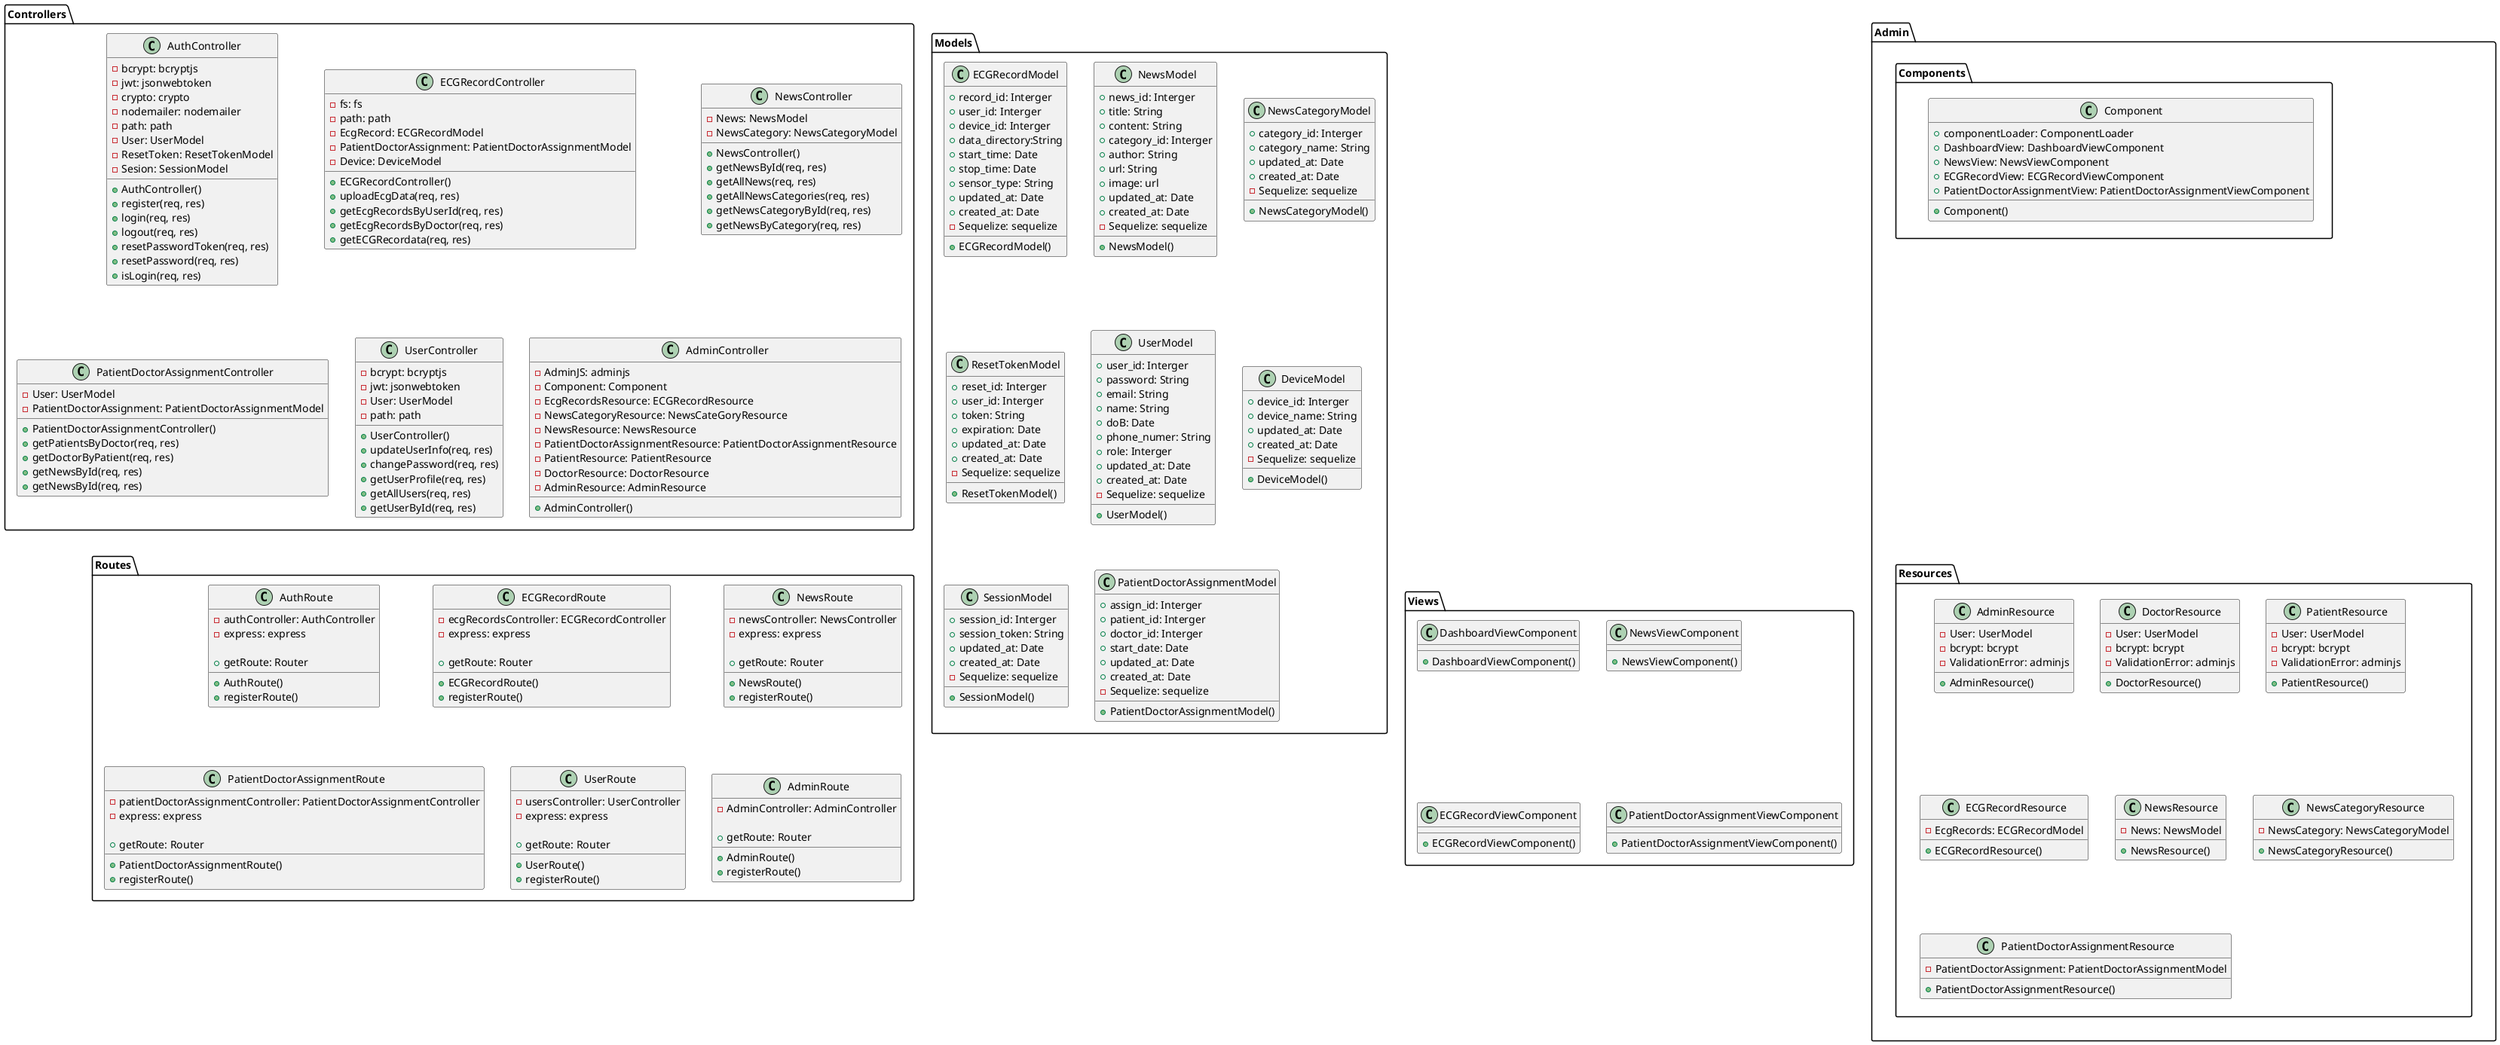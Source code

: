 @startuml

' Define class

package Controllers {
    class AuthController {
        - bcrypt: bcryptjs
        - jwt: jsonwebtoken
        - crypto: crypto
        - nodemailer: nodemailer
        - path: path
        - User: UserModel
        - ResetToken: ResetTokenModel
        - Sesion: SessionModel

        + AuthController()
        + register(req, res)
        + login(req, res)
        + logout(req, res)
        + resetPasswordToken(req, res)
        + resetPassword(req, res)
        + isLogin(req, res)
    }

    class ECGRecordController {
        - fs: fs
        - path: path
        - EcgRecord: ECGRecordModel
        - PatientDoctorAssignment: PatientDoctorAssignmentModel
        - Device: DeviceModel

        + ECGRecordController()
        + uploadEcgData(req, res)
        + getEcgRecordsByUserId(req, res)
        + getEcgRecordsByDoctor(req, res)
        + getECGRecordata(req, res) 
    }

    class NewsController {
        - News: NewsModel
        - NewsCategory: NewsCategoryModel

        + NewsController()
        + getNewsById(req, res)
        + getAllNews(req, res)
        + getAllNewsCategories(req, res)
        + getNewsCategoryById(req, res)
        + getNewsByCategory(req, res)

    }

    class PatientDoctorAssignmentController {
        - User: UserModel
        - PatientDoctorAssignment: PatientDoctorAssignmentModel


        + PatientDoctorAssignmentController()
        + getPatientsByDoctor(req, res)
        + getDoctorByPatient(req, res)
        + getNewsById(req, res)
        + getNewsById(req, res)

    }

    class UserController {
        - bcrypt: bcryptjs
        - jwt: jsonwebtoken
        - User: UserModel
        - path: path

        + UserController()
        + updateUserInfo(req, res)
        + changePassword(req, res)
        + getUserProfile(req, res)
        + getAllUsers(req, res)
        + getUserById(req, res)

    }

    class AdminController  {
        - AdminJS: adminjs
        - Component: Component
        - EcgRecordsResource: ECGRecordResource
        - NewsCategoryResource: NewsCateGoryResource
        - NewsResource: NewsResource
        - PatientDoctorAssignmentResource: PatientDoctorAssignmentResource
        - PatientResource: PatientResource
        - DoctorResource: DoctorResource
        - AdminResource: AdminResource

        + AdminController()
    }
}


package Models {
    class ECGRecordModel {
        + record_id: Interger
        + user_id: Interger
        + device_id: Interger
        + data_directory:String
        + start_time: Date
        + stop_time: Date
        + sensor_type: String
        + updated_at: Date
        + created_at: Date
        - Sequelize: sequelize

        + ECGRecordModel()
    }

    class NewsModel {
        + news_id: Interger
        + title: String
        + content: String
        + category_id: Interger
        + author: String
        + url: String
        + image: url
        + updated_at: Date
        + created_at: Date
        - Sequelize: sequelize

        + NewsModel()
    }

    class NewsCategoryModel {
        + category_id: Interger
        + category_name: String
        + updated_at: Date
        + created_at: Date
        - Sequelize: sequelize

        + NewsCategoryModel()

    }

    class ResetTokenModel {
        + reset_id: Interger
        + user_id: Interger
        + token: String
        + expiration: Date
        + updated_at: Date
        + created_at: Date
        - Sequelize: sequelize

        + ResetTokenModel()

    }

    class UserModel {
        + user_id: Interger
        + password: String
        + email: String
        + name: String
        + doB: Date
        + phone_numer: String
        + role: Interger
        + updated_at: Date
        + created_at: Date
        - Sequelize: sequelize

        + UserModel()

    }

    class DeviceModel {
        + device_id: Interger
        + device_name: String
        + updated_at: Date
        + created_at: Date
        - Sequelize: sequelize

        + DeviceModel()

    }

    class SessionModel {
        + session_id: Interger
        + session_token: String
        + updated_at: Date
        + created_at: Date
        - Sequelize: sequelize

        + SessionModel()

    }

    class PatientDoctorAssignmentModel {
        + assign_id: Interger
        + patient_id: Interger
        + doctor_id: Interger
        + start_date: Date
        + updated_at: Date
        + created_at: Date
        - Sequelize: sequelize     

        + PatientDoctorAssignmentModel()   
    }

}


package Routes {
    class AuthRoute {
        - authController: AuthController
        - express: express

        + AuthRoute()
        + registerRoute()
        + getRoute: Router


    }

    class ECGRecordRoute {
        - ecgRecordsController: ECGRecordController
        - express: express

        + ECGRecordRoute()
        + registerRoute()
        + getRoute: Router

    }

    class NewsRoute {
        - newsController: NewsController
        - express: express

        + NewsRoute()
        + registerRoute()
        + getRoute: Router

    }

    class PatientDoctorAssignmentRoute {
        - patientDoctorAssignmentController: PatientDoctorAssignmentController
        - express: express

        + PatientDoctorAssignmentRoute()
        + registerRoute()
        + getRoute: Router

    }

    class UserRoute {
        - usersController: UserController
        - express: express

        + UserRoute()
        + registerRoute()
        + getRoute: Router

    }

    class AdminRoute {
        - AdminController: AdminController

        + AdminRoute()
        + registerRoute()
        + getRoute: Router

    }
}



package Views {

    class DashboardViewComponent {

        + DashboardViewComponent()

    }

    class NewsViewComponent {
        + NewsViewComponent()
    }

    class ECGRecordViewComponent {
        + ECGRecordViewComponent()

    }

    class PatientDoctorAssignmentViewComponent {
        + PatientDoctorAssignmentViewComponent()

    }

}


package Admin {
    package Resources {
        class AdminResource {
            - User: UserModel
            - bcrypt: bcrypt
            - ValidationError: adminjs

            + AdminResource()

        }

        class DoctorResource {
            - User: UserModel
            - bcrypt: bcrypt
            - ValidationError: adminjs

            + DoctorResource()
            
        }

        class PatientResource {
            - User: UserModel
            - bcrypt: bcrypt
            - ValidationError: adminjs

            + PatientResource()
            
        }

        class ECGRecordResource {
            - EcgRecords: ECGRecordModel

            + ECGRecordResource()
        }

        class NewsResource {
            - News: NewsModel

            + NewsResource()
        }

        class NewsCategoryResource {
            - NewsCategory: NewsCategoryModel
            + NewsCategoryResource()

        }

        class PatientDoctorAssignmentResource {
            - PatientDoctorAssignment: PatientDoctorAssignmentModel
            + PatientDoctorAssignmentResource()
            
        }

    }

    package Components {
        class Component {
            + componentLoader: ComponentLoader
            + DashboardView: DashboardViewComponent
            + NewsView: NewsViewComponent
            + ECGRecordView: ECGRecordViewComponent
            + PatientDoctorAssignmentView: PatientDoctorAssignmentViewComponent

            + Component()
        }

    }
}

Components --[hidden]-> Resources





@enduml